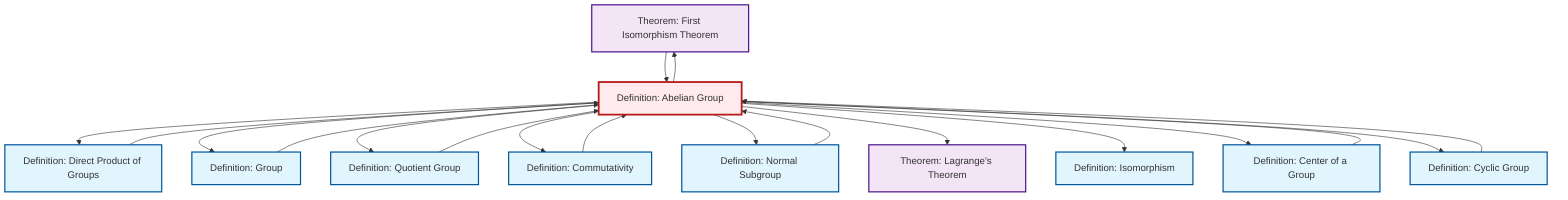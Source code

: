 graph TD
    classDef definition fill:#e1f5fe,stroke:#01579b,stroke-width:2px
    classDef theorem fill:#f3e5f5,stroke:#4a148c,stroke-width:2px
    classDef axiom fill:#fff3e0,stroke:#e65100,stroke-width:2px
    classDef example fill:#e8f5e9,stroke:#1b5e20,stroke-width:2px
    classDef current fill:#ffebee,stroke:#b71c1c,stroke-width:3px
    thm-first-isomorphism["Theorem: First Isomorphism Theorem"]:::theorem
    def-commutativity["Definition: Commutativity"]:::definition
    thm-lagrange["Theorem: Lagrange's Theorem"]:::theorem
    def-direct-product["Definition: Direct Product of Groups"]:::definition
    def-quotient-group["Definition: Quotient Group"]:::definition
    def-center-of-group["Definition: Center of a Group"]:::definition
    def-group["Definition: Group"]:::definition
    def-isomorphism["Definition: Isomorphism"]:::definition
    def-cyclic-group["Definition: Cyclic Group"]:::definition
    def-normal-subgroup["Definition: Normal Subgroup"]:::definition
    def-abelian-group["Definition: Abelian Group"]:::definition
    def-group --> def-abelian-group
    def-abelian-group --> def-direct-product
    def-abelian-group --> def-group
    def-abelian-group --> def-quotient-group
    def-abelian-group --> def-commutativity
    def-abelian-group --> def-normal-subgroup
    def-cyclic-group --> def-abelian-group
    def-center-of-group --> def-abelian-group
    def-abelian-group --> thm-lagrange
    def-quotient-group --> def-abelian-group
    def-abelian-group --> def-isomorphism
    def-normal-subgroup --> def-abelian-group
    def-commutativity --> def-abelian-group
    def-abelian-group --> def-center-of-group
    def-direct-product --> def-abelian-group
    def-abelian-group --> thm-first-isomorphism
    thm-first-isomorphism --> def-abelian-group
    def-abelian-group --> def-cyclic-group
    class def-abelian-group current